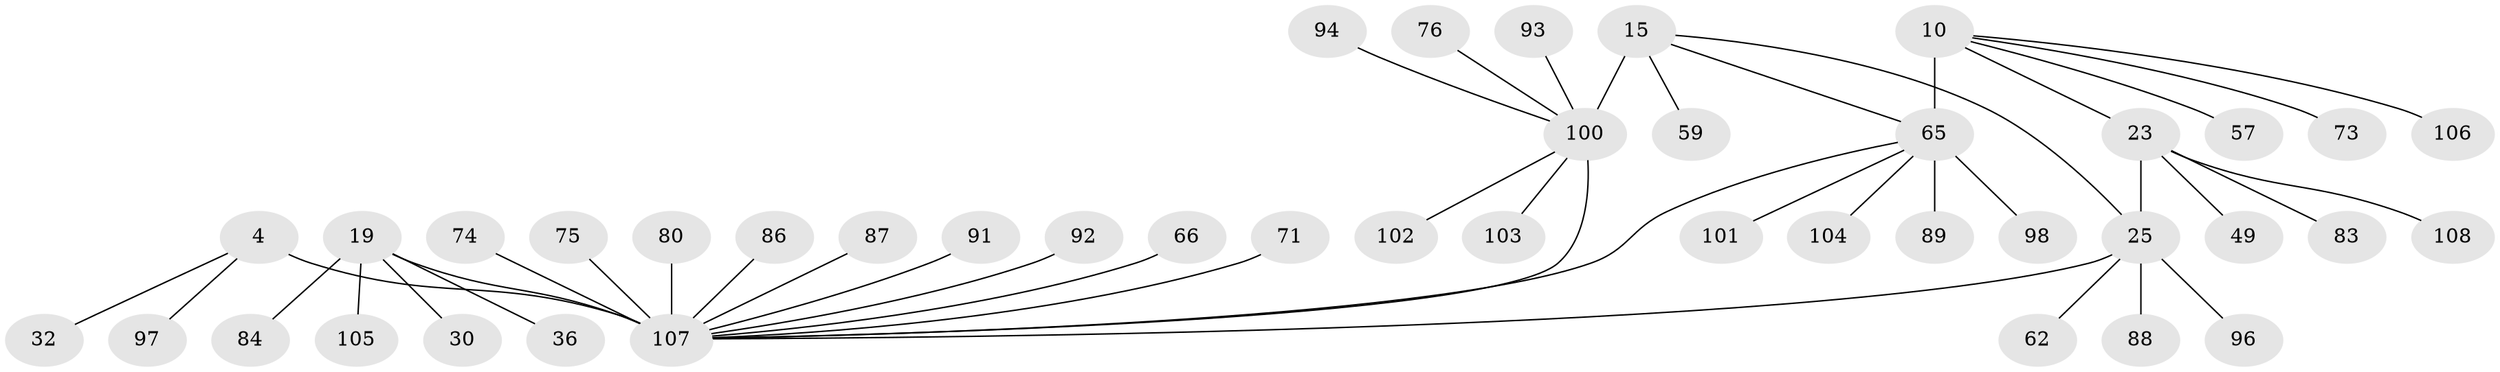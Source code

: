 // original degree distribution, {5: 0.027777777777777776, 12: 0.009259259259259259, 10: 0.009259259259259259, 6: 0.06481481481481481, 8: 0.037037037037037035, 7: 0.05555555555555555, 11: 0.018518518518518517, 4: 0.027777777777777776, 2: 0.2037037037037037, 1: 0.5462962962962963}
// Generated by graph-tools (version 1.1) at 2025/57/03/04/25 21:57:15]
// undirected, 43 vertices, 45 edges
graph export_dot {
graph [start="1"]
  node [color=gray90,style=filled];
  4 [super="+1"];
  10 [super="+9"];
  15 [super="+11"];
  19 [super="+18"];
  23 [super="+22"];
  25 [super="+24"];
  30;
  32;
  36;
  49 [super="+43"];
  57;
  59;
  62 [super="+40"];
  65 [super="+8+46+7+38+51+52"];
  66;
  71 [super="+50"];
  73;
  74;
  75;
  76;
  80;
  83;
  84;
  86;
  87 [super="+34"];
  88;
  89 [super="+77"];
  91 [super="+39+44+78+79+90"];
  92;
  93 [super="+55"];
  94 [super="+37"];
  96;
  97;
  98;
  100 [super="+68+72"];
  101;
  102 [super="+60"];
  103;
  104;
  105;
  106 [super="+82"];
  107 [super="+85+5+28+29+42+45+56+58+64+69+67"];
  108 [super="+70+99"];
  4 -- 32;
  4 -- 97;
  4 -- 107 [weight=7];
  10 -- 57;
  10 -- 73;
  10 -- 106;
  10 -- 65 [weight=6];
  10 -- 23;
  15 -- 59;
  15 -- 25;
  15 -- 65;
  15 -- 100 [weight=6];
  19 -- 30;
  19 -- 36;
  19 -- 84;
  19 -- 105;
  19 -- 107 [weight=6];
  23 -- 25 [weight=6];
  23 -- 49;
  23 -- 83;
  23 -- 108;
  25 -- 96;
  25 -- 88;
  25 -- 62;
  25 -- 107 [weight=3];
  65 -- 98;
  65 -- 104;
  65 -- 107 [weight=2];
  65 -- 101;
  65 -- 89;
  66 -- 107;
  71 -- 107;
  74 -- 107;
  75 -- 107;
  76 -- 100;
  80 -- 107;
  86 -- 107;
  87 -- 107;
  91 -- 107;
  92 -- 107;
  93 -- 100;
  94 -- 100;
  100 -- 102;
  100 -- 103;
  100 -- 107 [weight=2];
}
